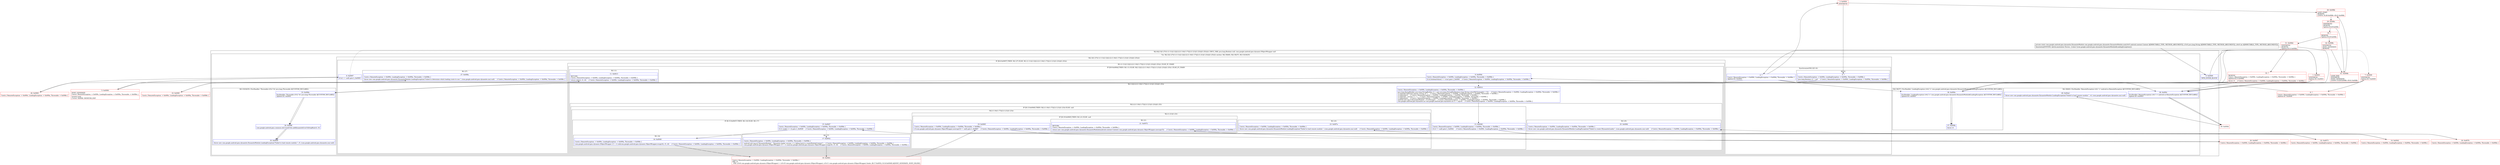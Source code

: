 digraph "CFG forcom.google.android.gms.dynamite.DynamiteModule.zza(Landroid\/content\/Context;Ljava\/lang\/String;I)Lcom\/google\/android\/gms\/dynamite\/DynamiteModule;" {
subgraph cluster_Region_9508456 {
label = "R(2:0|(2:3|(1:27)(1:(1:11)(2:12|(2:(2:(1:16)(1:17)|(2:(1:21)|(1:23)))|(1:25)))))) | DECL_VAR: java.lang.Boolean null, com.google.android.gms.dynamic.IObjectWrapper null\l";
node [shape=record,color=blue];
Node_0 [shape=record,label="{0\:\ 0x0000|MTH_ENTER_BLOCK\l}"];
subgraph cluster_TryCatchRegion_1203265097 {
label = "Try: R(2:3|(1:27)(1:(1:11)(2:12|(2:(2:(1:16)(1:17)|(2:(1:21)|(1:23)))|(1:25))))) catches: R(2:38|40), R(2:36|37), R(3:33|34|35)";
node [shape=record,color=blue];
subgraph cluster_Region_1288631191 {
label = "R(2:3|(1:27)(1:(1:11)(2:12|(2:(2:(1:16)(1:17)|(2:(1:21)|(1:23)))|(1:25)))))";
node [shape=record,color=blue];
subgraph cluster_SynchronizedRegion_1920660252 {
label = "Synchronized:R(2:2|(1:4))";
node [shape=record,color=blue];
Node_2 [shape=record,label="{2\:\ ?|Catch:\{ RemoteException \-\> 0x009c, LoadingException \-\> 0x009a, Throwable \-\> 0x008e \}\lSplitter:B:1:0x0003\l}"];
subgraph cluster_Region_1343933826 {
label = "R(1:4)";
node [shape=record,color=blue];
Node_4 [shape=record,label="{4\:\ ?|Catch:\{ RemoteException \-\> 0x009c, LoadingException \-\> 0x009a, Throwable \-\> 0x008e \}\l|java.lang.Boolean r2 = zzif     \/\/ Catch:\{ RemoteException \-\> 0x009c, LoadingException \-\> 0x009a, Throwable \-\> 0x008e \}\l}"];
}
}
subgraph cluster_IfRegion_1691851747 {
label = "IF [B:6:0x0007] THEN: R(1:27) ELSE: R(1:(1:11)(2:12|(2:(2:(1:16)(1:17)|(2:(1:21)|(1:23)))|(1:25))))";
node [shape=record,color=blue];
Node_6 [shape=record,label="{6\:\ 0x0007|if (r2 == null) goto L_0x0083\l}"];
subgraph cluster_Region_2060491117 {
label = "R(1:27)";
node [shape=record,color=blue];
Node_27 [shape=record,label="{27\:\ 0x008a|Catch:\{ RemoteException \-\> 0x009c, LoadingException \-\> 0x009a, Throwable \-\> 0x008e \}\l|throw new com.google.android.gms.dynamite.DynamiteModule.LoadingException(\"Failed to determine which loading route to use.\", (com.google.android.gms.dynamite.zza) null)     \/\/ Catch:\{ RemoteException \-\> 0x009c, LoadingException \-\> 0x009a, Throwable \-\> 0x008e \}\l}"];
}
subgraph cluster_Region_2132789864 {
label = "R(1:(1:11)(2:12|(2:(2:(1:16)(1:17)|(2:(1:21)|(1:23)))|(1:25)))) | ELSE_IF_CHAIN\l";
node [shape=record,color=blue];
subgraph cluster_IfRegion_1266847195 {
label = "IF [B:9:0x000d] THEN: R(1:11) ELSE: R(2:12|(2:(2:(1:16)(1:17)|(2:(1:21)|(1:23)))|(1:25))) | ELSE_IF_CHAIN\l";
node [shape=record,color=blue];
Node_9 [shape=record,label="{9\:\ 0x000d|Catch:\{ RemoteException \-\> 0x009c, LoadingException \-\> 0x009a, Throwable \-\> 0x008e \}\l|if (r2.booleanValue() == true) goto L_0x000f     \/\/ Catch:\{ RemoteException \-\> 0x009c, LoadingException \-\> 0x009a, Throwable \-\> 0x008e \}\l}"];
subgraph cluster_Region_1148636247 {
label = "R(1:11)";
node [shape=record,color=blue];
Node_11 [shape=record,label="{11\:\ 0x0013|RETURN\lCatch:\{ RemoteException \-\> 0x009c, LoadingException \-\> 0x009a, Throwable \-\> 0x008e \}\l|return zzb(r4, r5, r6)     \/\/ Catch:\{ RemoteException \-\> 0x009c, LoadingException \-\> 0x009a, Throwable \-\> 0x008e \}\l}"];
}
subgraph cluster_Region_1202120536 {
label = "R(2:12|(2:(2:(1:16)(1:17)|(2:(1:21)|(1:23)))|(1:25)))";
node [shape=record,color=blue];
Node_12 [shape=record,label="{12\:\ 0x0014|Catch:\{ RemoteException \-\> 0x009c, LoadingException \-\> 0x009a, Throwable \-\> 0x008e \}\l|java.lang.StringBuilder java.lang.StringBuilder r3 = new java.lang.StringBuilder(java.lang.String.valueOf(r5).length() + 51)     \/\/ Catch:\{ RemoteException \-\> 0x009c, LoadingException \-\> 0x009a, Throwable \-\> 0x008e \}\lr3.append(\"Selected remote version of \")     \/\/ Catch:\{ RemoteException \-\> 0x009c, LoadingException \-\> 0x009a, Throwable \-\> 0x008e \}\lr3.append(r5)     \/\/ Catch:\{ RemoteException \-\> 0x009c, LoadingException \-\> 0x009a, Throwable \-\> 0x008e \}\lr3.append(\", version \>= \")     \/\/ Catch:\{ RemoteException \-\> 0x009c, LoadingException \-\> 0x009a, Throwable \-\> 0x008e \}\lr3.append(r6)     \/\/ Catch:\{ RemoteException \-\> 0x009c, LoadingException \-\> 0x009a, Throwable \-\> 0x008e \}\landroid.util.Log.i(\"DynamiteModule\", r3.toString())     \/\/ Catch:\{ RemoteException \-\> 0x009c, LoadingException \-\> 0x009a, Throwable \-\> 0x008e \}\lcom.google.android.gms.dynamite.zzi com.google.android.gms.dynamite.zzi r1 = zzj(r4)     \/\/ Catch:\{ RemoteException \-\> 0x009c, LoadingException \-\> 0x009a, Throwable \-\> 0x008e \}\l}"];
subgraph cluster_Region_1638999510 {
label = "R(2:(2:(1:16)(1:17)|(2:(1:21)|(1:23)))|(1:25))";
node [shape=record,color=blue];
subgraph cluster_IfRegion_1104565491 {
label = "IF [B:13:0x0040] THEN: R(2:(1:16)(1:17)|(2:(1:21)|(1:23))) ELSE: null";
node [shape=record,color=blue];
Node_13 [shape=record,label="{13\:\ 0x0040|Catch:\{ RemoteException \-\> 0x009c, LoadingException \-\> 0x009a, Throwable \-\> 0x008e \}\l|if (r1 != null) goto L_0x0042     \/\/ Catch:\{ RemoteException \-\> 0x009c, LoadingException \-\> 0x009a, Throwable \-\> 0x008e \}\l}"];
subgraph cluster_Region_525652860 {
label = "R(2:(1:16)(1:17)|(2:(1:21)|(1:23)))";
node [shape=record,color=blue];
subgraph cluster_IfRegion_428263337 {
label = "IF [B:15:0x0047] THEN: R(1:16) ELSE: R(1:17)";
node [shape=record,color=blue];
Node_15 [shape=record,label="{15\:\ 0x0047|Catch:\{ RemoteException \-\> 0x009c, LoadingException \-\> 0x009a, Throwable \-\> 0x008e \}\l|if (r1.zzak() \>= 2) goto L_0x0049     \/\/ Catch:\{ RemoteException \-\> 0x009c, LoadingException \-\> 0x009a, Throwable \-\> 0x008e \}\l}"];
subgraph cluster_Region_1186295063 {
label = "R(1:16)";
node [shape=record,color=blue];
Node_16 [shape=record,label="{16\:\ 0x0049|Catch:\{ RemoteException \-\> 0x009c, LoadingException \-\> 0x009a, Throwable \-\> 0x008e \}\l|com.google.android.gms.dynamic.IObjectWrapper r5 = r1.zzb(com.google.android.gms.dynamic.ObjectWrapper.wrap(r4), r5, r6)     \/\/ Catch:\{ RemoteException \-\> 0x009c, LoadingException \-\> 0x009a, Throwable \-\> 0x008e \}\l}"];
}
subgraph cluster_Region_920247998 {
label = "R(1:17)";
node [shape=record,color=blue];
Node_17 [shape=record,label="{17\:\ 0x0052|Catch:\{ RemoteException \-\> 0x009c, LoadingException \-\> 0x009a, Throwable \-\> 0x008e \}\l|android.util.Log.w(\"DynamiteModule\", \"Dynamite loader version \< 2, falling back to createModuleContext\")     \/\/ Catch:\{ RemoteException \-\> 0x009c, LoadingException \-\> 0x009a, Throwable \-\> 0x008e \}\lcom.google.android.gms.dynamic.IObjectWrapper r5 = r1.zza(com.google.android.gms.dynamic.ObjectWrapper.wrap(r4), r5, r6)     \/\/ Catch:\{ RemoteException \-\> 0x009c, LoadingException \-\> 0x009a, Throwable \-\> 0x008e \}\l}"];
}
}
subgraph cluster_Region_504960628 {
label = "R(2:(1:21)|(1:23))";
node [shape=record,color=blue];
subgraph cluster_IfRegion_1820292500 {
label = "IF [B:19:0x0065] THEN: R(1:21) ELSE: null";
node [shape=record,color=blue];
Node_19 [shape=record,label="{19\:\ 0x0065|Catch:\{ RemoteException \-\> 0x009c, LoadingException \-\> 0x009a, Throwable \-\> 0x008e \}\l|if (com.google.android.gms.dynamic.ObjectWrapper.unwrap(r5) != null) goto L_0x0067     \/\/ Catch:\{ RemoteException \-\> 0x009c, LoadingException \-\> 0x009a, Throwable \-\> 0x008e \}\l}"];
subgraph cluster_Region_76051032 {
label = "R(1:21)";
node [shape=record,color=blue];
Node_21 [shape=record,label="{21\:\ 0x0072|RETURN\lCatch:\{ RemoteException \-\> 0x009c, LoadingException \-\> 0x009a, Throwable \-\> 0x008e \}\l|return new com.google.android.gms.dynamite.DynamiteModule((android.content.Context) com.google.android.gms.dynamic.ObjectWrapper.unwrap(r5))     \/\/ Catch:\{ RemoteException \-\> 0x009c, LoadingException \-\> 0x009a, Throwable \-\> 0x008e \}\l}"];
}
}
subgraph cluster_Region_1040092806 {
label = "R(1:23)";
node [shape=record,color=blue];
Node_23 [shape=record,label="{23\:\ 0x007a|Catch:\{ RemoteException \-\> 0x009c, LoadingException \-\> 0x009a, Throwable \-\> 0x008e \}\l|throw new com.google.android.gms.dynamite.DynamiteModule.LoadingException(\"Failed to load remote module.\", (com.google.android.gms.dynamite.zza) null)     \/\/ Catch:\{ RemoteException \-\> 0x009c, LoadingException \-\> 0x009a, Throwable \-\> 0x008e \}\l}"];
}
}
}
}
subgraph cluster_Region_1803716091 {
label = "R(1:25)";
node [shape=record,color=blue];
Node_25 [shape=record,label="{25\:\ 0x0082|Catch:\{ RemoteException \-\> 0x009c, LoadingException \-\> 0x009a, Throwable \-\> 0x008e \}\l|throw new com.google.android.gms.dynamite.DynamiteModule.LoadingException(\"Failed to create IDynamiteLoader.\", (com.google.android.gms.dynamite.zza) null)     \/\/ Catch:\{ RemoteException \-\> 0x009c, LoadingException \-\> 0x009a, Throwable \-\> 0x008e \}\l}"];
}
}
}
}
}
}
}
subgraph cluster_Region_2093387466 {
label = "R(2:38|40) | ExcHandler: RemoteException (r4v1 'e' android.os.RemoteException A[CUSTOM_DECLARE])\l";
node [shape=record,color=blue];
Node_38 [shape=record,label="{38\:\ 0x009c|ExcHandler: RemoteException (r4v1 'e' android.os.RemoteException A[CUSTOM_DECLARE])\lSplitter:B:1:0x0003\l}"];
Node_40 [shape=record,label="{40\:\ 0x00a4|throw new com.google.android.gms.dynamite.DynamiteModule.LoadingException(\"Failed to load remote module.\", r4, (com.google.android.gms.dynamite.zza) null)\l}"];
}
subgraph cluster_Region_1000028600 {
label = "R(2:36|37) | ExcHandler: LoadingException (r4v2 'e' com.google.android.gms.dynamite.DynamiteModule$LoadingException A[CUSTOM_DECLARE])\l";
node [shape=record,color=blue];
Node_36 [shape=record,label="{36\:\ 0x009a|ExcHandler: LoadingException (r4v2 'e' com.google.android.gms.dynamite.DynamiteModule$LoadingException A[CUSTOM_DECLARE])\lSplitter:B:1:0x0003\l}"];
Node_37 [shape=record,label="{37\:\ 0x009b|throw r4\l}"];
}
subgraph cluster_Region_1918376691 {
label = "R(3:33|34|35) | ExcHandler: Throwable (r5v2 'th' java.lang.Throwable A[CUSTOM_DECLARE])\l";
node [shape=record,color=blue];
Node_33 [shape=record,label="{33\:\ 0x008e|ExcHandler: Throwable (r5v2 'th' java.lang.Throwable A[CUSTOM_DECLARE])\lSplitter:B:1:0x0003\l}"];
Node_34 [shape=record,label="{34\:\ 0x008f|com.google.android.gms.common.util.CrashUtils.addDynamiteErrorToDropBox(r4, r5)\l}"];
Node_35 [shape=record,label="{35\:\ 0x0099|throw new com.google.android.gms.dynamite.DynamiteModule.LoadingException(\"Failed to load remote module.\", r5, (com.google.android.gms.dynamite.zza) null)\l}"];
}
}
}
subgraph cluster_Region_2093387466 {
label = "R(2:38|40) | ExcHandler: RemoteException (r4v1 'e' android.os.RemoteException A[CUSTOM_DECLARE])\l";
node [shape=record,color=blue];
Node_38 [shape=record,label="{38\:\ 0x009c|ExcHandler: RemoteException (r4v1 'e' android.os.RemoteException A[CUSTOM_DECLARE])\lSplitter:B:1:0x0003\l}"];
Node_40 [shape=record,label="{40\:\ 0x00a4|throw new com.google.android.gms.dynamite.DynamiteModule.LoadingException(\"Failed to load remote module.\", r4, (com.google.android.gms.dynamite.zza) null)\l}"];
}
subgraph cluster_Region_1000028600 {
label = "R(2:36|37) | ExcHandler: LoadingException (r4v2 'e' com.google.android.gms.dynamite.DynamiteModule$LoadingException A[CUSTOM_DECLARE])\l";
node [shape=record,color=blue];
Node_36 [shape=record,label="{36\:\ 0x009a|ExcHandler: LoadingException (r4v2 'e' com.google.android.gms.dynamite.DynamiteModule$LoadingException A[CUSTOM_DECLARE])\lSplitter:B:1:0x0003\l}"];
Node_37 [shape=record,label="{37\:\ 0x009b|throw r4\l}"];
}
subgraph cluster_Region_1918376691 {
label = "R(3:33|34|35) | ExcHandler: Throwable (r5v2 'th' java.lang.Throwable A[CUSTOM_DECLARE])\l";
node [shape=record,color=blue];
Node_33 [shape=record,label="{33\:\ 0x008e|ExcHandler: Throwable (r5v2 'th' java.lang.Throwable A[CUSTOM_DECLARE])\lSplitter:B:1:0x0003\l}"];
Node_34 [shape=record,label="{34\:\ 0x008f|com.google.android.gms.common.util.CrashUtils.addDynamiteErrorToDropBox(r4, r5)\l}"];
Node_35 [shape=record,label="{35\:\ 0x0099|throw new com.google.android.gms.dynamite.DynamiteModule.LoadingException(\"Failed to load remote module.\", r5, (com.google.android.gms.dynamite.zza) null)\l}"];
}
Node_1 [shape=record,color=red,label="{1\:\ 0x0003|SYNTHETIC\lSplitter:B:1:0x0003\l}"];
Node_3 [shape=record,color=red,label="{3\:\ 0x0004|SYNTHETIC\l}"];
Node_5 [shape=record,color=red,label="{5\:\ 0x0006|DONT_GENERATE\lCatch:\{ RemoteException \-\> 0x009c, LoadingException \-\> 0x009a, Throwable \-\> 0x008e \}\l|monitor\-exit(\l\/\/ error: 0x0006: MONITOR_EXIT  \l}"];
Node_7 [shape=record,color=red,label="{7\:\ 0x0009|SYNTHETIC\lSplitter:B:7:0x0009\l}"];
Node_8 [shape=record,color=red,label="{8\:\ ?|Catch:\{ RemoteException \-\> 0x009c, LoadingException \-\> 0x009a, Throwable \-\> 0x008e \}\lSplitter:B:7:0x0009\l}"];
Node_10 [shape=record,color=red,label="{10\:\ 0x000f|Catch:\{ RemoteException \-\> 0x009c, LoadingException \-\> 0x009a, Throwable \-\> 0x008e \}\l}"];
Node_14 [shape=record,color=red,label="{14\:\ 0x0042|Catch:\{ RemoteException \-\> 0x009c, LoadingException \-\> 0x009a, Throwable \-\> 0x008e \}\l}"];
Node_18 [shape=record,color=red,label="{18\:\ 0x0061|Catch:\{ RemoteException \-\> 0x009c, LoadingException \-\> 0x009a, Throwable \-\> 0x008e \}\lPHI: r5 \l  PHI: (r5v6 com.google.android.gms.dynamic.IObjectWrapper) = (r5v10 com.google.android.gms.dynamic.IObjectWrapper), (r5v11 com.google.android.gms.dynamic.IObjectWrapper) binds: [B:17:0x0052, B:16:0x0049] A[DONT_GENERATE, DONT_INLINE]\l}"];
Node_20 [shape=record,color=red,label="{20\:\ 0x0067|Catch:\{ RemoteException \-\> 0x009c, LoadingException \-\> 0x009a, Throwable \-\> 0x008e \}\l}"];
Node_22 [shape=record,color=red,label="{22\:\ 0x0073|Catch:\{ RemoteException \-\> 0x009c, LoadingException \-\> 0x009a, Throwable \-\> 0x008e \}\l}"];
Node_24 [shape=record,color=red,label="{24\:\ 0x007b|Catch:\{ RemoteException \-\> 0x009c, LoadingException \-\> 0x009a, Throwable \-\> 0x008e \}\l}"];
Node_26 [shape=record,color=red,label="{26\:\ 0x0083|Catch:\{ RemoteException \-\> 0x009c, LoadingException \-\> 0x009a, Throwable \-\> 0x008e \}\l}"];
Node_28 [shape=record,color=red,label="{28\:\ 0x008b|LOOP_START\lREMOVE\lLOOP:0: B:28:0x008b\-\>B:41:0x008b\l}"];
Node_29 [shape=record,color=red,label="{29\:\ 0x008c|SYNTHETIC\lREMOVE\lSplitter:B:29:0x008c\l}"];
Node_30 [shape=record,color=red,label="{30\:\ ?|REMOVE\lSplitter:B:29:0x008c\l}"];
Node_31 [shape=record,color=red,label="{31\:\ 0x008d|SYNTHETIC\lREMOVE\lSplitter:B:31:0x008d\l}"];
Node_32 [shape=record,color=red,label="{32\:\ ?|REMOVE\lCatch:\{ RemoteException \-\> 0x009c, LoadingException \-\> 0x009a, Throwable \-\> 0x008e \}\lSplitter:B:31:0x008d\l|throw r5     \/\/ Catch:\{ RemoteException \-\> 0x009c, LoadingException \-\> 0x009a, Throwable \-\> 0x008e \}\l}"];
Node_39 [shape=record,color=red,label="{39\:\ 0x009d}"];
Node_41 [shape=record,color=red,label="{41\:\ 0x008b|LOOP_END\lSYNTHETIC\lDONT_GENERATE\lLOOP:0: B:28:0x008b\-\>B:41:0x008b\l}"];
Node_42 [shape=record,color=red,label="{42\:\ 0x008b|SYNTHETIC\lDONT_GENERATE\lREMOVE\l}"];
MethodNode[shape=record,label="{private static com.google.android.gms.dynamite.DynamiteModule com.google.android.gms.dynamite.DynamiteModule.zza((r4v0 android.content.Context A[IMMUTABLE_TYPE, METHOD_ARGUMENT]), (r5v0 java.lang.String A[IMMUTABLE_TYPE, METHOD_ARGUMENT]), (r6v0 int A[IMMUTABLE_TYPE, METHOD_ARGUMENT]))  | Annotation[SYSTEM, dalvik.annotation.Throws, \{value=[com.google.android.gms.dynamite.DynamiteModule$LoadingException]\}]\l}"];
MethodNode -> Node_0;
Node_0 -> Node_1;
Node_2 -> Node_3;
Node_2 -> Node_38;
Node_2 -> Node_36;
Node_2 -> Node_33;
Node_4 -> Node_5;
Node_6 -> Node_7[style=dashed];
Node_6 -> Node_26;
Node_9 -> Node_10;
Node_9 -> Node_12[style=dashed];
Node_12 -> Node_13;
Node_13 -> Node_14;
Node_13 -> Node_24[style=dashed];
Node_15 -> Node_16;
Node_15 -> Node_17[style=dashed];
Node_16 -> Node_18;
Node_17 -> Node_18;
Node_19 -> Node_20;
Node_19 -> Node_22[style=dashed];
Node_38 -> Node_39;
Node_36 -> Node_37;
Node_33 -> Node_34;
Node_34 -> Node_35;
Node_38 -> Node_39;
Node_36 -> Node_37;
Node_33 -> Node_34;
Node_34 -> Node_35;
Node_1 -> Node_2;
Node_1 -> Node_38;
Node_1 -> Node_36;
Node_1 -> Node_33;
Node_3 -> Node_4;
Node_3 -> Node_28;
Node_5 -> Node_6;
Node_7 -> Node_8;
Node_7 -> Node_38;
Node_7 -> Node_36;
Node_7 -> Node_33;
Node_8 -> Node_9;
Node_10 -> Node_11;
Node_14 -> Node_15;
Node_18 -> Node_19;
Node_20 -> Node_21;
Node_22 -> Node_23;
Node_24 -> Node_25;
Node_26 -> Node_27;
Node_28 -> Node_29;
Node_29 -> Node_30;
Node_29 -> Node_41;
Node_30 -> Node_31;
Node_30 -> Node_42;
Node_31 -> Node_32;
Node_31 -> Node_38;
Node_31 -> Node_36;
Node_31 -> Node_33;
Node_32 -> Node_38;
Node_32 -> Node_36;
Node_32 -> Node_33;
Node_39 -> Node_40;
Node_41 -> Node_28;
Node_42 -> Node_41;
}

